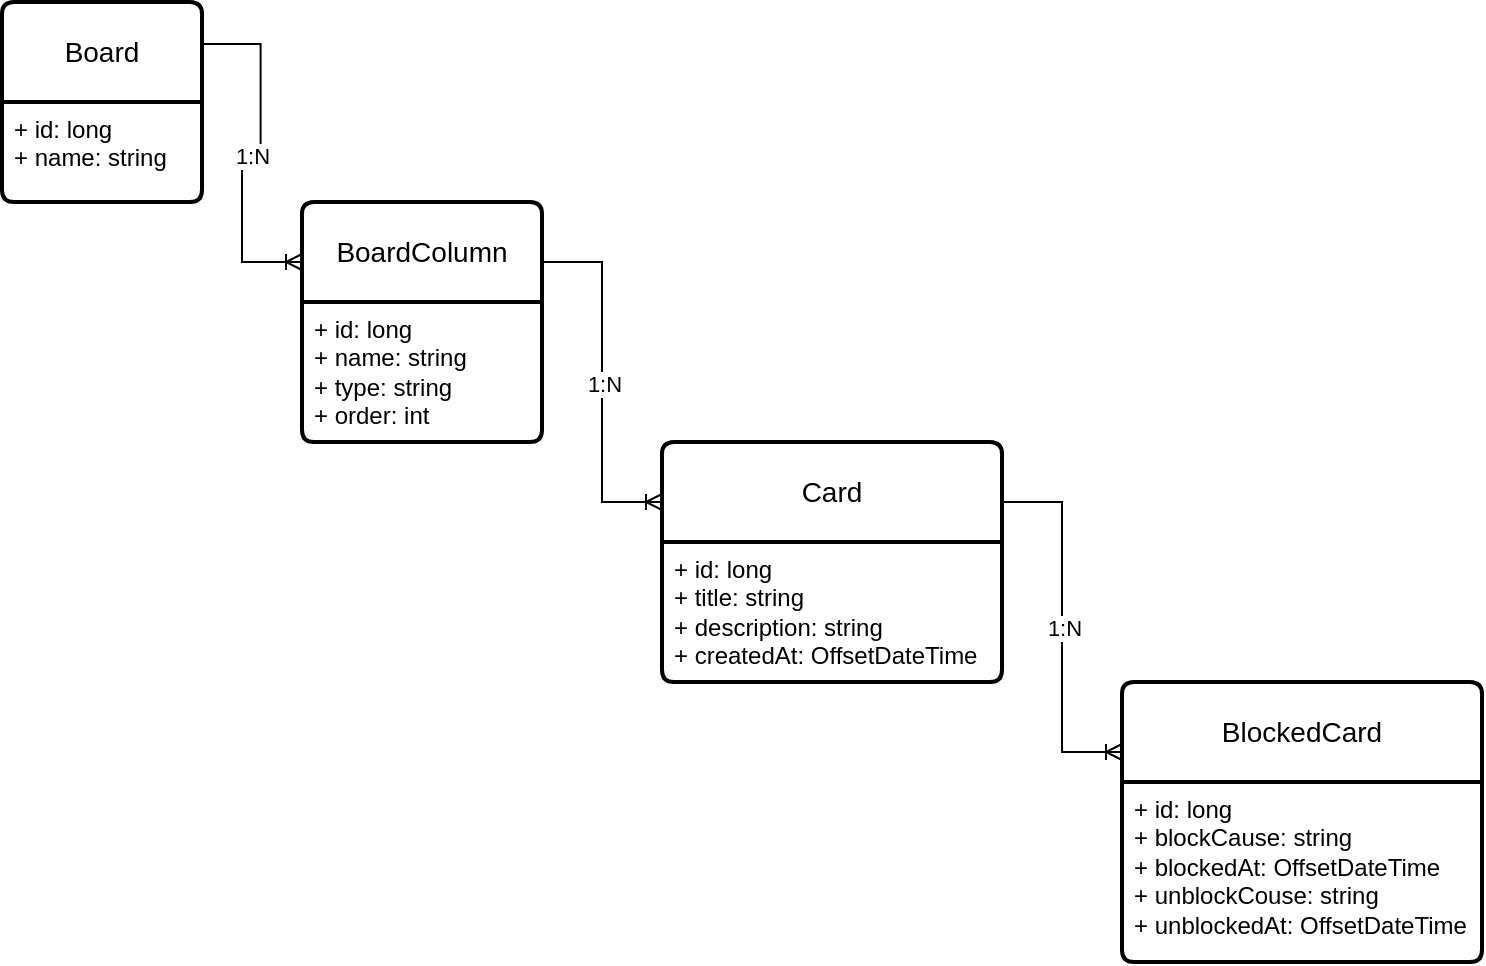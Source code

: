 <mxfile version="28.1.1">
  <diagram name="Página-1" id="Zmsrd9I4OVbQhpZ0-ADq">
    <mxGraphModel dx="862" dy="450" grid="1" gridSize="10" guides="1" tooltips="1" connect="1" arrows="1" fold="1" page="1" pageScale="1" pageWidth="827" pageHeight="1169" math="0" shadow="0">
      <root>
        <mxCell id="0" />
        <mxCell id="1" parent="0" />
        <mxCell id="wTauc_Wt93mkvhkHb8YH-31" value="Board" style="swimlane;childLayout=stackLayout;horizontal=1;startSize=50;horizontalStack=0;rounded=1;fontSize=14;fontStyle=0;strokeWidth=2;resizeParent=0;resizeLast=1;shadow=0;dashed=0;align=center;arcSize=4;whiteSpace=wrap;html=1;" vertex="1" parent="1">
          <mxGeometry x="20" y="20" width="100" height="100" as="geometry" />
        </mxCell>
        <mxCell id="wTauc_Wt93mkvhkHb8YH-32" value="+ id: long&lt;br&gt;+ name: string" style="align=left;strokeColor=none;fillColor=none;spacingLeft=4;spacingRight=4;fontSize=12;verticalAlign=top;resizable=0;rotatable=0;part=1;html=1;whiteSpace=wrap;" vertex="1" parent="wTauc_Wt93mkvhkHb8YH-31">
          <mxGeometry y="50" width="100" height="50" as="geometry" />
        </mxCell>
        <mxCell id="wTauc_Wt93mkvhkHb8YH-33" value="BoardColumn" style="swimlane;childLayout=stackLayout;horizontal=1;startSize=50;horizontalStack=0;rounded=1;fontSize=14;fontStyle=0;strokeWidth=2;resizeParent=0;resizeLast=1;shadow=0;dashed=0;align=center;arcSize=4;whiteSpace=wrap;html=1;" vertex="1" parent="1">
          <mxGeometry x="170" y="120" width="120" height="120" as="geometry" />
        </mxCell>
        <mxCell id="wTauc_Wt93mkvhkHb8YH-34" value="+ id: long&lt;br&gt;+ name: string&lt;div&gt;+ type: string&lt;/div&gt;&lt;div&gt;+ order: int&lt;/div&gt;" style="align=left;strokeColor=none;fillColor=none;spacingLeft=4;spacingRight=4;fontSize=12;verticalAlign=top;resizable=0;rotatable=0;part=1;html=1;whiteSpace=wrap;" vertex="1" parent="wTauc_Wt93mkvhkHb8YH-33">
          <mxGeometry y="50" width="120" height="70" as="geometry" />
        </mxCell>
        <mxCell id="wTauc_Wt93mkvhkHb8YH-35" value="" style="edgeStyle=entityRelationEdgeStyle;fontSize=12;html=1;endArrow=ERoneToMany;rounded=0;exitX=0.993;exitY=0.21;exitDx=0;exitDy=0;exitPerimeter=0;entryX=0;entryY=0.25;entryDx=0;entryDy=0;" edge="1" parent="1" source="wTauc_Wt93mkvhkHb8YH-31" target="wTauc_Wt93mkvhkHb8YH-33">
          <mxGeometry width="100" height="100" relative="1" as="geometry">
            <mxPoint x="180" y="180" as="sourcePoint" />
            <mxPoint x="230" y="190" as="targetPoint" />
          </mxGeometry>
        </mxCell>
        <mxCell id="wTauc_Wt93mkvhkHb8YH-36" value="1:N" style="edgeLabel;html=1;align=center;verticalAlign=middle;resizable=0;points=[];" vertex="1" connectable="0" parent="wTauc_Wt93mkvhkHb8YH-35">
          <mxGeometry x="0.004" y="1" relative="1" as="geometry">
            <mxPoint as="offset" />
          </mxGeometry>
        </mxCell>
        <mxCell id="wTauc_Wt93mkvhkHb8YH-37" value="Card" style="swimlane;childLayout=stackLayout;horizontal=1;startSize=50;horizontalStack=0;rounded=1;fontSize=14;fontStyle=0;strokeWidth=2;resizeParent=0;resizeLast=1;shadow=0;dashed=0;align=center;arcSize=4;whiteSpace=wrap;html=1;" vertex="1" parent="1">
          <mxGeometry x="350" y="240" width="170" height="120" as="geometry" />
        </mxCell>
        <mxCell id="wTauc_Wt93mkvhkHb8YH-38" value="+ id: long&lt;div&gt;+ title: string&lt;/div&gt;&lt;div&gt;+ description: string&lt;/div&gt;&lt;div&gt;+ createdAt: OffsetDateTime&lt;/div&gt;" style="align=left;strokeColor=none;fillColor=none;spacingLeft=4;spacingRight=4;fontSize=12;verticalAlign=top;resizable=0;rotatable=0;part=1;html=1;whiteSpace=wrap;" vertex="1" parent="wTauc_Wt93mkvhkHb8YH-37">
          <mxGeometry y="50" width="170" height="70" as="geometry" />
        </mxCell>
        <mxCell id="wTauc_Wt93mkvhkHb8YH-41" value="" style="edgeStyle=entityRelationEdgeStyle;fontSize=12;html=1;endArrow=ERoneToMany;rounded=0;entryX=0;entryY=0.25;entryDx=0;entryDy=0;exitX=1;exitY=0.25;exitDx=0;exitDy=0;" edge="1" parent="1" source="wTauc_Wt93mkvhkHb8YH-33" target="wTauc_Wt93mkvhkHb8YH-37">
          <mxGeometry width="100" height="100" relative="1" as="geometry">
            <mxPoint x="460" y="150" as="sourcePoint" />
            <mxPoint x="551" y="175" as="targetPoint" />
          </mxGeometry>
        </mxCell>
        <mxCell id="wTauc_Wt93mkvhkHb8YH-42" value="1:N" style="edgeLabel;html=1;align=center;verticalAlign=middle;resizable=0;points=[];" vertex="1" connectable="0" parent="wTauc_Wt93mkvhkHb8YH-41">
          <mxGeometry x="0.004" y="1" relative="1" as="geometry">
            <mxPoint as="offset" />
          </mxGeometry>
        </mxCell>
        <mxCell id="wTauc_Wt93mkvhkHb8YH-43" value="BlockedCard" style="swimlane;childLayout=stackLayout;horizontal=1;startSize=50;horizontalStack=0;rounded=1;fontSize=14;fontStyle=0;strokeWidth=2;resizeParent=0;resizeLast=1;shadow=0;dashed=0;align=center;arcSize=4;whiteSpace=wrap;html=1;" vertex="1" parent="1">
          <mxGeometry x="580" y="360" width="180" height="140" as="geometry">
            <mxRectangle x="290" y="360" width="120" height="50" as="alternateBounds" />
          </mxGeometry>
        </mxCell>
        <mxCell id="wTauc_Wt93mkvhkHb8YH-44" value="+ id: long&lt;div&gt;+ blockCause: string&lt;/div&gt;&lt;div&gt;+ blockedAt: OffsetDateTime&lt;/div&gt;&lt;div&gt;+ unblockCouse: string&lt;br&gt;&lt;/div&gt;&lt;div&gt;+ unblockedAt: OffsetDateTime&lt;/div&gt;" style="align=left;strokeColor=none;fillColor=none;spacingLeft=4;spacingRight=4;fontSize=12;verticalAlign=top;resizable=0;rotatable=0;part=1;html=1;whiteSpace=wrap;" vertex="1" parent="wTauc_Wt93mkvhkHb8YH-43">
          <mxGeometry y="50" width="180" height="90" as="geometry" />
        </mxCell>
        <mxCell id="wTauc_Wt93mkvhkHb8YH-45" value="" style="edgeStyle=entityRelationEdgeStyle;fontSize=12;html=1;endArrow=ERoneToMany;rounded=0;entryX=0;entryY=0.25;entryDx=0;entryDy=0;exitX=1;exitY=0.25;exitDx=0;exitDy=0;" edge="1" parent="1" source="wTauc_Wt93mkvhkHb8YH-37" target="wTauc_Wt93mkvhkHb8YH-43">
          <mxGeometry width="100" height="100" relative="1" as="geometry">
            <mxPoint x="690" y="250" as="sourcePoint" />
            <mxPoint x="750" y="370" as="targetPoint" />
          </mxGeometry>
        </mxCell>
        <mxCell id="wTauc_Wt93mkvhkHb8YH-46" value="1:N" style="edgeLabel;html=1;align=center;verticalAlign=middle;resizable=0;points=[];" vertex="1" connectable="0" parent="wTauc_Wt93mkvhkHb8YH-45">
          <mxGeometry x="0.004" y="1" relative="1" as="geometry">
            <mxPoint as="offset" />
          </mxGeometry>
        </mxCell>
      </root>
    </mxGraphModel>
  </diagram>
</mxfile>
